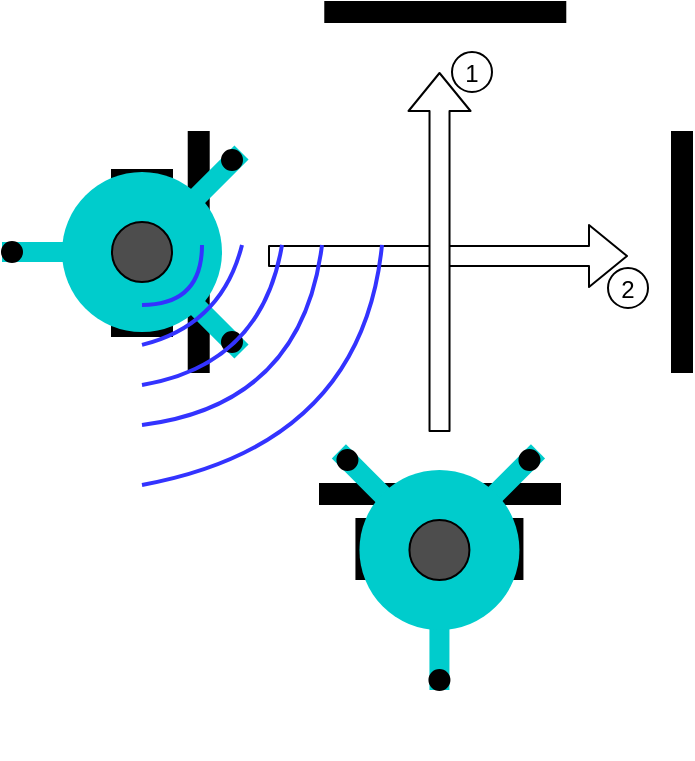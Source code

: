 <mxfile version="13.7.9" type="device"><diagram id="U_ZXWRW4sukO2hpqxynR" name="Page-1"><mxGraphModel dx="621" dy="461" grid="1" gridSize="10" guides="1" tooltips="1" connect="1" arrows="1" fold="1" page="1" pageScale="1" pageWidth="500" pageHeight="500" math="0" shadow="0" extFonts="Permanent Marker^https://fonts.googleapis.com/css?family=Permanent+Marker"><root><mxCell id="0"/><mxCell id="1" parent="0"/><mxCell id="FzgLegNO1I1pYKSeWGA8-7" value="" style="group;rotation=90;horizontal=1;" vertex="1" connectable="0" parent="1"><mxGeometry x="280" y="100" width="26.24" height="190" as="geometry"/></mxCell><mxCell id="FzgLegNO1I1pYKSeWGA8-8" value="" style="shape=flexArrow;endArrow=classic;html=1;fillColor=#ffffff;" edge="1" parent="FzgLegNO1I1pYKSeWGA8-7"><mxGeometry width="50" height="50" relative="1" as="geometry"><mxPoint x="-82" y="82" as="sourcePoint"/><mxPoint x="98" y="82" as="targetPoint"/></mxGeometry></mxCell><mxCell id="FzgLegNO1I1pYKSeWGA8-9" value="2" style="ellipse;whiteSpace=wrap;html=1;aspect=fixed;verticalAlign=bottom;spacingTop=0;rotation=90;horizontal=0;" vertex="1" parent="FzgLegNO1I1pYKSeWGA8-7"><mxGeometry x="88" y="88" width="20" height="20" as="geometry"/></mxCell><mxCell id="uLn3R6imp52X0CxI3bnw-33" value="" style="rounded=0;whiteSpace=wrap;html=1;fontColor=#808080;fillColor=#000000;" parent="1" vertex="1"><mxGeometry x="224" y="296" width="120" height="10" as="geometry"/></mxCell><mxCell id="uLn3R6imp52X0CxI3bnw-36" value="" style="rounded=0;whiteSpace=wrap;html=1;fontColor=#808080;fillColor=#000000;rotation=90;" parent="1" vertex="1"><mxGeometry x="103.36" y="175" width="120" height="10" as="geometry"/></mxCell><mxCell id="uLn3R6imp52X0CxI3bnw-32" value="" style="rounded=0;whiteSpace=wrap;html=1;fontColor=#808080;fillColor=#000000;" parent="1" vertex="1"><mxGeometry x="226.64" y="55" width="120" height="10" as="geometry"/></mxCell><mxCell id="uLn3R6imp52X0CxI3bnw-10" value="" style="group" parent="1" vertex="1" connectable="0"><mxGeometry x="65" y="126.72" width="180" height="149.74" as="geometry"/></mxCell><mxCell id="uLn3R6imp52X0CxI3bnw-6" value="" style="rounded=0;whiteSpace=wrap;html=1;fillColor=#000000;" parent="uLn3R6imp52X0CxI3bnw-10" vertex="1"><mxGeometry x="55" y="12.28" width="30" height="5" as="geometry"/></mxCell><mxCell id="uLn3R6imp52X0CxI3bnw-5" value="" style="rounded=0;whiteSpace=wrap;html=1;fillColor=#000000;" parent="uLn3R6imp52X0CxI3bnw-10" vertex="1"><mxGeometry x="55" y="90.28" width="30" height="5" as="geometry"/></mxCell><mxCell id="uLn3R6imp52X0CxI3bnw-2" value="" style="rounded=0;whiteSpace=wrap;html=1;rotation=-45;fillColor=#00CCCC;strokeColor=none;" parent="uLn3R6imp52X0CxI3bnw-10" vertex="1"><mxGeometry x="51.46" y="26.82" width="80" height="10" as="geometry"/></mxCell><mxCell id="uLn3R6imp52X0CxI3bnw-3" value="" style="rounded=0;whiteSpace=wrap;html=1;rotation=45;fillColor=#00CCCC;strokeColor=none;" parent="uLn3R6imp52X0CxI3bnw-10" vertex="1"><mxGeometry x="51.46" y="69.74" width="80" height="10" as="geometry"/></mxCell><mxCell id="uLn3R6imp52X0CxI3bnw-4" value="" style="rounded=0;whiteSpace=wrap;html=1;rotation=0;fillColor=#00CCCC;strokeColor=none;" parent="uLn3R6imp52X0CxI3bnw-10" vertex="1"><mxGeometry y="48.28" width="90" height="10" as="geometry"/></mxCell><mxCell id="uLn3R6imp52X0CxI3bnw-1" value="" style="ellipse;whiteSpace=wrap;html=1;aspect=fixed;fillColor=#00CCCC;strokeColor=none;" parent="uLn3R6imp52X0CxI3bnw-10" vertex="1"><mxGeometry x="30" y="13.28" width="80" height="80" as="geometry"/></mxCell><mxCell id="uLn3R6imp52X0CxI3bnw-7" value="" style="ellipse;whiteSpace=wrap;html=1;aspect=fixed;fillColor=#000000;" parent="uLn3R6imp52X0CxI3bnw-10" vertex="1"><mxGeometry x="110" y="2.28" width="10" height="10" as="geometry"/></mxCell><mxCell id="uLn3R6imp52X0CxI3bnw-8" value="" style="ellipse;whiteSpace=wrap;html=1;aspect=fixed;fillColor=#000000;" parent="uLn3R6imp52X0CxI3bnw-10" vertex="1"><mxGeometry x="110" y="93.28" width="10" height="10" as="geometry"/></mxCell><mxCell id="uLn3R6imp52X0CxI3bnw-9" value="" style="ellipse;whiteSpace=wrap;html=1;aspect=fixed;fillColor=#000000;" parent="uLn3R6imp52X0CxI3bnw-10" vertex="1"><mxGeometry y="48.28" width="10" height="10" as="geometry"/></mxCell><mxCell id="F38KNGHBxGYKoGh8dX-P-2" value="" style="ellipse;whiteSpace=wrap;html=1;aspect=fixed;fillColor=#4D4D4D;" parent="uLn3R6imp52X0CxI3bnw-10" vertex="1"><mxGeometry x="55.0" y="38.28" width="30" height="30" as="geometry"/></mxCell><mxCell id="NUU76ChghGNvIE_H2SSa-13" value="" style="group" parent="uLn3R6imp52X0CxI3bnw-10" vertex="1" connectable="0"><mxGeometry x="100" y="79.74" width="80" height="70" as="geometry"/></mxCell><mxCell id="NUU76ChghGNvIE_H2SSa-7" value="" style="endArrow=none;html=1;fontColor=#000000;curved=1;endFill=0;strokeWidth=2;strokeColor=#3333FF;" parent="NUU76ChghGNvIE_H2SSa-13" edge="1"><mxGeometry width="50" height="50" relative="1" as="geometry"><mxPoint x="-30" y="20" as="sourcePoint"/><mxPoint x="20" y="-30" as="targetPoint"/><Array as="points"><mxPoint x="10" y="10"/></Array></mxGeometry></mxCell><mxCell id="NUU76ChghGNvIE_H2SSa-8" value="" style="endArrow=none;html=1;fontColor=#000000;curved=1;endFill=0;strokeWidth=2;strokeColor=#3333FF;" parent="NUU76ChghGNvIE_H2SSa-13" edge="1"><mxGeometry width="50" height="50" relative="1" as="geometry"><mxPoint x="-30" y="40" as="sourcePoint"/><mxPoint x="40" y="-30" as="targetPoint"/><Array as="points"><mxPoint x="30" y="30"/></Array></mxGeometry></mxCell><mxCell id="NUU76ChghGNvIE_H2SSa-9" value="" style="endArrow=none;html=1;fontColor=#000000;curved=1;endFill=0;strokeWidth=2;strokeColor=#3333FF;" parent="NUU76ChghGNvIE_H2SSa-13" edge="1"><mxGeometry width="50" height="50" relative="1" as="geometry"><mxPoint x="-30" y="60" as="sourcePoint"/><mxPoint x="60" y="-30" as="targetPoint"/><Array as="points"><mxPoint x="50" y="50"/></Array></mxGeometry></mxCell><mxCell id="NUU76ChghGNvIE_H2SSa-10" value="" style="endArrow=none;html=1;fontColor=#000000;curved=1;endFill=0;strokeWidth=2;strokeColor=#3333FF;" parent="NUU76ChghGNvIE_H2SSa-13" edge="1"><mxGeometry width="50" height="50" relative="1" as="geometry"><mxPoint x="-30" as="sourcePoint"/><mxPoint y="-30" as="targetPoint"/><Array as="points"><mxPoint/></Array></mxGeometry></mxCell><mxCell id="NUU76ChghGNvIE_H2SSa-12" value="" style="endArrow=none;html=1;fontColor=#000000;curved=1;endFill=0;strokeWidth=2;strokeColor=#3333FF;" parent="NUU76ChghGNvIE_H2SSa-13" edge="1"><mxGeometry width="50" height="50" relative="1" as="geometry"><mxPoint x="-30" y="90" as="sourcePoint"/><mxPoint x="90" y="-30" as="targetPoint"/><Array as="points"><mxPoint x="80" y="70"/></Array></mxGeometry></mxCell><mxCell id="uLn3R6imp52X0CxI3bnw-11" value="" style="group;rotation=-90;fillColor=none;" parent="1" vertex="1" connectable="0"><mxGeometry x="221.72" y="284.0" width="145.5" height="153.0" as="geometry"/></mxCell><mxCell id="uCZF3OJmerYh2CvrUaNP-1" value="" style="group" parent="uLn3R6imp52X0CxI3bnw-11" vertex="1" connectable="0"><mxGeometry x="8.18" y="-7.82" width="106.64" height="122.82" as="geometry"/></mxCell><mxCell id="uLn3R6imp52X0CxI3bnw-12" value="" style="rounded=0;whiteSpace=wrap;html=1;fillColor=#000000;rotation=-90;" parent="uCZF3OJmerYh2CvrUaNP-1" vertex="1"><mxGeometry x="-0.18" y="49.82" width="30" height="5" as="geometry"/></mxCell><mxCell id="uLn3R6imp52X0CxI3bnw-13" value="" style="rounded=0;whiteSpace=wrap;html=1;fillColor=#000000;rotation=-90;" parent="uCZF3OJmerYh2CvrUaNP-1" vertex="1"><mxGeometry x="77.82" y="49.82" width="30" height="5" as="geometry"/></mxCell><mxCell id="uLn3R6imp52X0CxI3bnw-14" value="" style="rounded=0;whiteSpace=wrap;html=1;rotation=-135;fillColor=#00CCCC;strokeColor=none;" parent="uCZF3OJmerYh2CvrUaNP-1" vertex="1"><mxGeometry x="-8.18" y="26.82" width="80" height="10" as="geometry"/></mxCell><mxCell id="uLn3R6imp52X0CxI3bnw-15" value="" style="rounded=0;whiteSpace=wrap;html=1;rotation=-45;fillColor=#00CCCC;strokeColor=none;" parent="uCZF3OJmerYh2CvrUaNP-1" vertex="1"><mxGeometry x="34.82" y="26.82" width="80" height="10" as="geometry"/></mxCell><mxCell id="uLn3R6imp52X0CxI3bnw-16" value="" style="rounded=0;whiteSpace=wrap;html=1;rotation=-90;fillColor=#00CCCC;strokeColor=none;" parent="uCZF3OJmerYh2CvrUaNP-1" vertex="1"><mxGeometry x="8.82" y="72.82" width="90" height="10" as="geometry"/></mxCell><mxCell id="uLn3R6imp52X0CxI3bnw-17" value="" style="ellipse;whiteSpace=wrap;html=1;aspect=fixed;fillColor=#00CCCC;strokeColor=none;rotation=-90;" parent="uCZF3OJmerYh2CvrUaNP-1" vertex="1"><mxGeometry x="13.82" y="12.82" width="80" height="80" as="geometry"/></mxCell><mxCell id="uLn3R6imp52X0CxI3bnw-18" value="" style="ellipse;whiteSpace=wrap;html=1;aspect=fixed;fillColor=#000000;rotation=-90;" parent="uCZF3OJmerYh2CvrUaNP-1" vertex="1"><mxGeometry x="2.82" y="2.82" width="10" height="10" as="geometry"/></mxCell><mxCell id="uLn3R6imp52X0CxI3bnw-19" value="" style="ellipse;whiteSpace=wrap;html=1;aspect=fixed;fillColor=#000000;rotation=-90;" parent="uCZF3OJmerYh2CvrUaNP-1" vertex="1"><mxGeometry x="93.82" y="2.82" width="10" height="10" as="geometry"/></mxCell><mxCell id="uLn3R6imp52X0CxI3bnw-20" value="" style="ellipse;whiteSpace=wrap;html=1;aspect=fixed;fillColor=#000000;rotation=-90;" parent="uCZF3OJmerYh2CvrUaNP-1" vertex="1"><mxGeometry x="48.82" y="112.82" width="10" height="10" as="geometry"/></mxCell><mxCell id="F38KNGHBxGYKoGh8dX-P-1" value="" style="ellipse;whiteSpace=wrap;html=1;aspect=fixed;fillColor=#4D4D4D;" parent="uCZF3OJmerYh2CvrUaNP-1" vertex="1"><mxGeometry x="38.82" y="37.82" width="30" height="30" as="geometry"/></mxCell><mxCell id="uLn3R6imp52X0CxI3bnw-34" value="" style="rounded=0;whiteSpace=wrap;html=1;fontColor=#808080;fillColor=#000000;rotation=90;" parent="1" vertex="1"><mxGeometry x="345" y="175" width="120" height="10" as="geometry"/></mxCell><mxCell id="FzgLegNO1I1pYKSeWGA8-6" value="" style="group" vertex="1" connectable="0" parent="1"><mxGeometry x="283.76" y="80" width="26.24" height="190" as="geometry"/></mxCell><mxCell id="FzgLegNO1I1pYKSeWGA8-3" value="" style="shape=flexArrow;endArrow=classic;html=1;fillColor=#ffffff;" edge="1" parent="FzgLegNO1I1pYKSeWGA8-6"><mxGeometry width="50" height="50" relative="1" as="geometry"><mxPoint y="190" as="sourcePoint"/><mxPoint y="10" as="targetPoint"/></mxGeometry></mxCell><mxCell id="FzgLegNO1I1pYKSeWGA8-4" value="1" style="ellipse;whiteSpace=wrap;html=1;aspect=fixed;verticalAlign=bottom;spacingTop=0;" vertex="1" parent="FzgLegNO1I1pYKSeWGA8-6"><mxGeometry x="6.24" width="20" height="20" as="geometry"/></mxCell></root></mxGraphModel></diagram></mxfile>